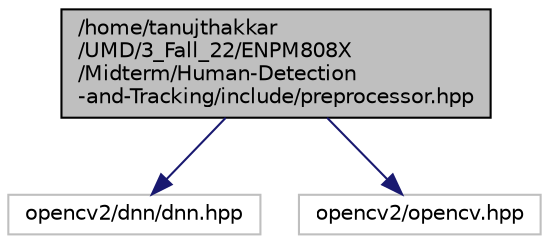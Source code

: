 digraph "/home/tanujthakkar/UMD/3_Fall_22/ENPM808X/Midterm/Human-Detection-and-Tracking/include/preprocessor.hpp"
{
 // LATEX_PDF_SIZE
  edge [fontname="Helvetica",fontsize="10",labelfontname="Helvetica",labelfontsize="10"];
  node [fontname="Helvetica",fontsize="10",shape=record];
  Node1 [label="/home/tanujthakkar\l/UMD/3_Fall_22/ENPM808X\l/Midterm/Human-Detection\l-and-Tracking/include/preprocessor.hpp",height=0.2,width=0.4,color="black", fillcolor="grey75", style="filled", fontcolor="black",tooltip="header file for Preprocessor class"];
  Node1 -> Node2 [color="midnightblue",fontsize="10",style="solid",fontname="Helvetica"];
  Node2 [label="opencv2/dnn/dnn.hpp",height=0.2,width=0.4,color="grey75", fillcolor="white", style="filled",tooltip=" "];
  Node1 -> Node3 [color="midnightblue",fontsize="10",style="solid",fontname="Helvetica"];
  Node3 [label="opencv2/opencv.hpp",height=0.2,width=0.4,color="grey75", fillcolor="white", style="filled",tooltip=" "];
}
